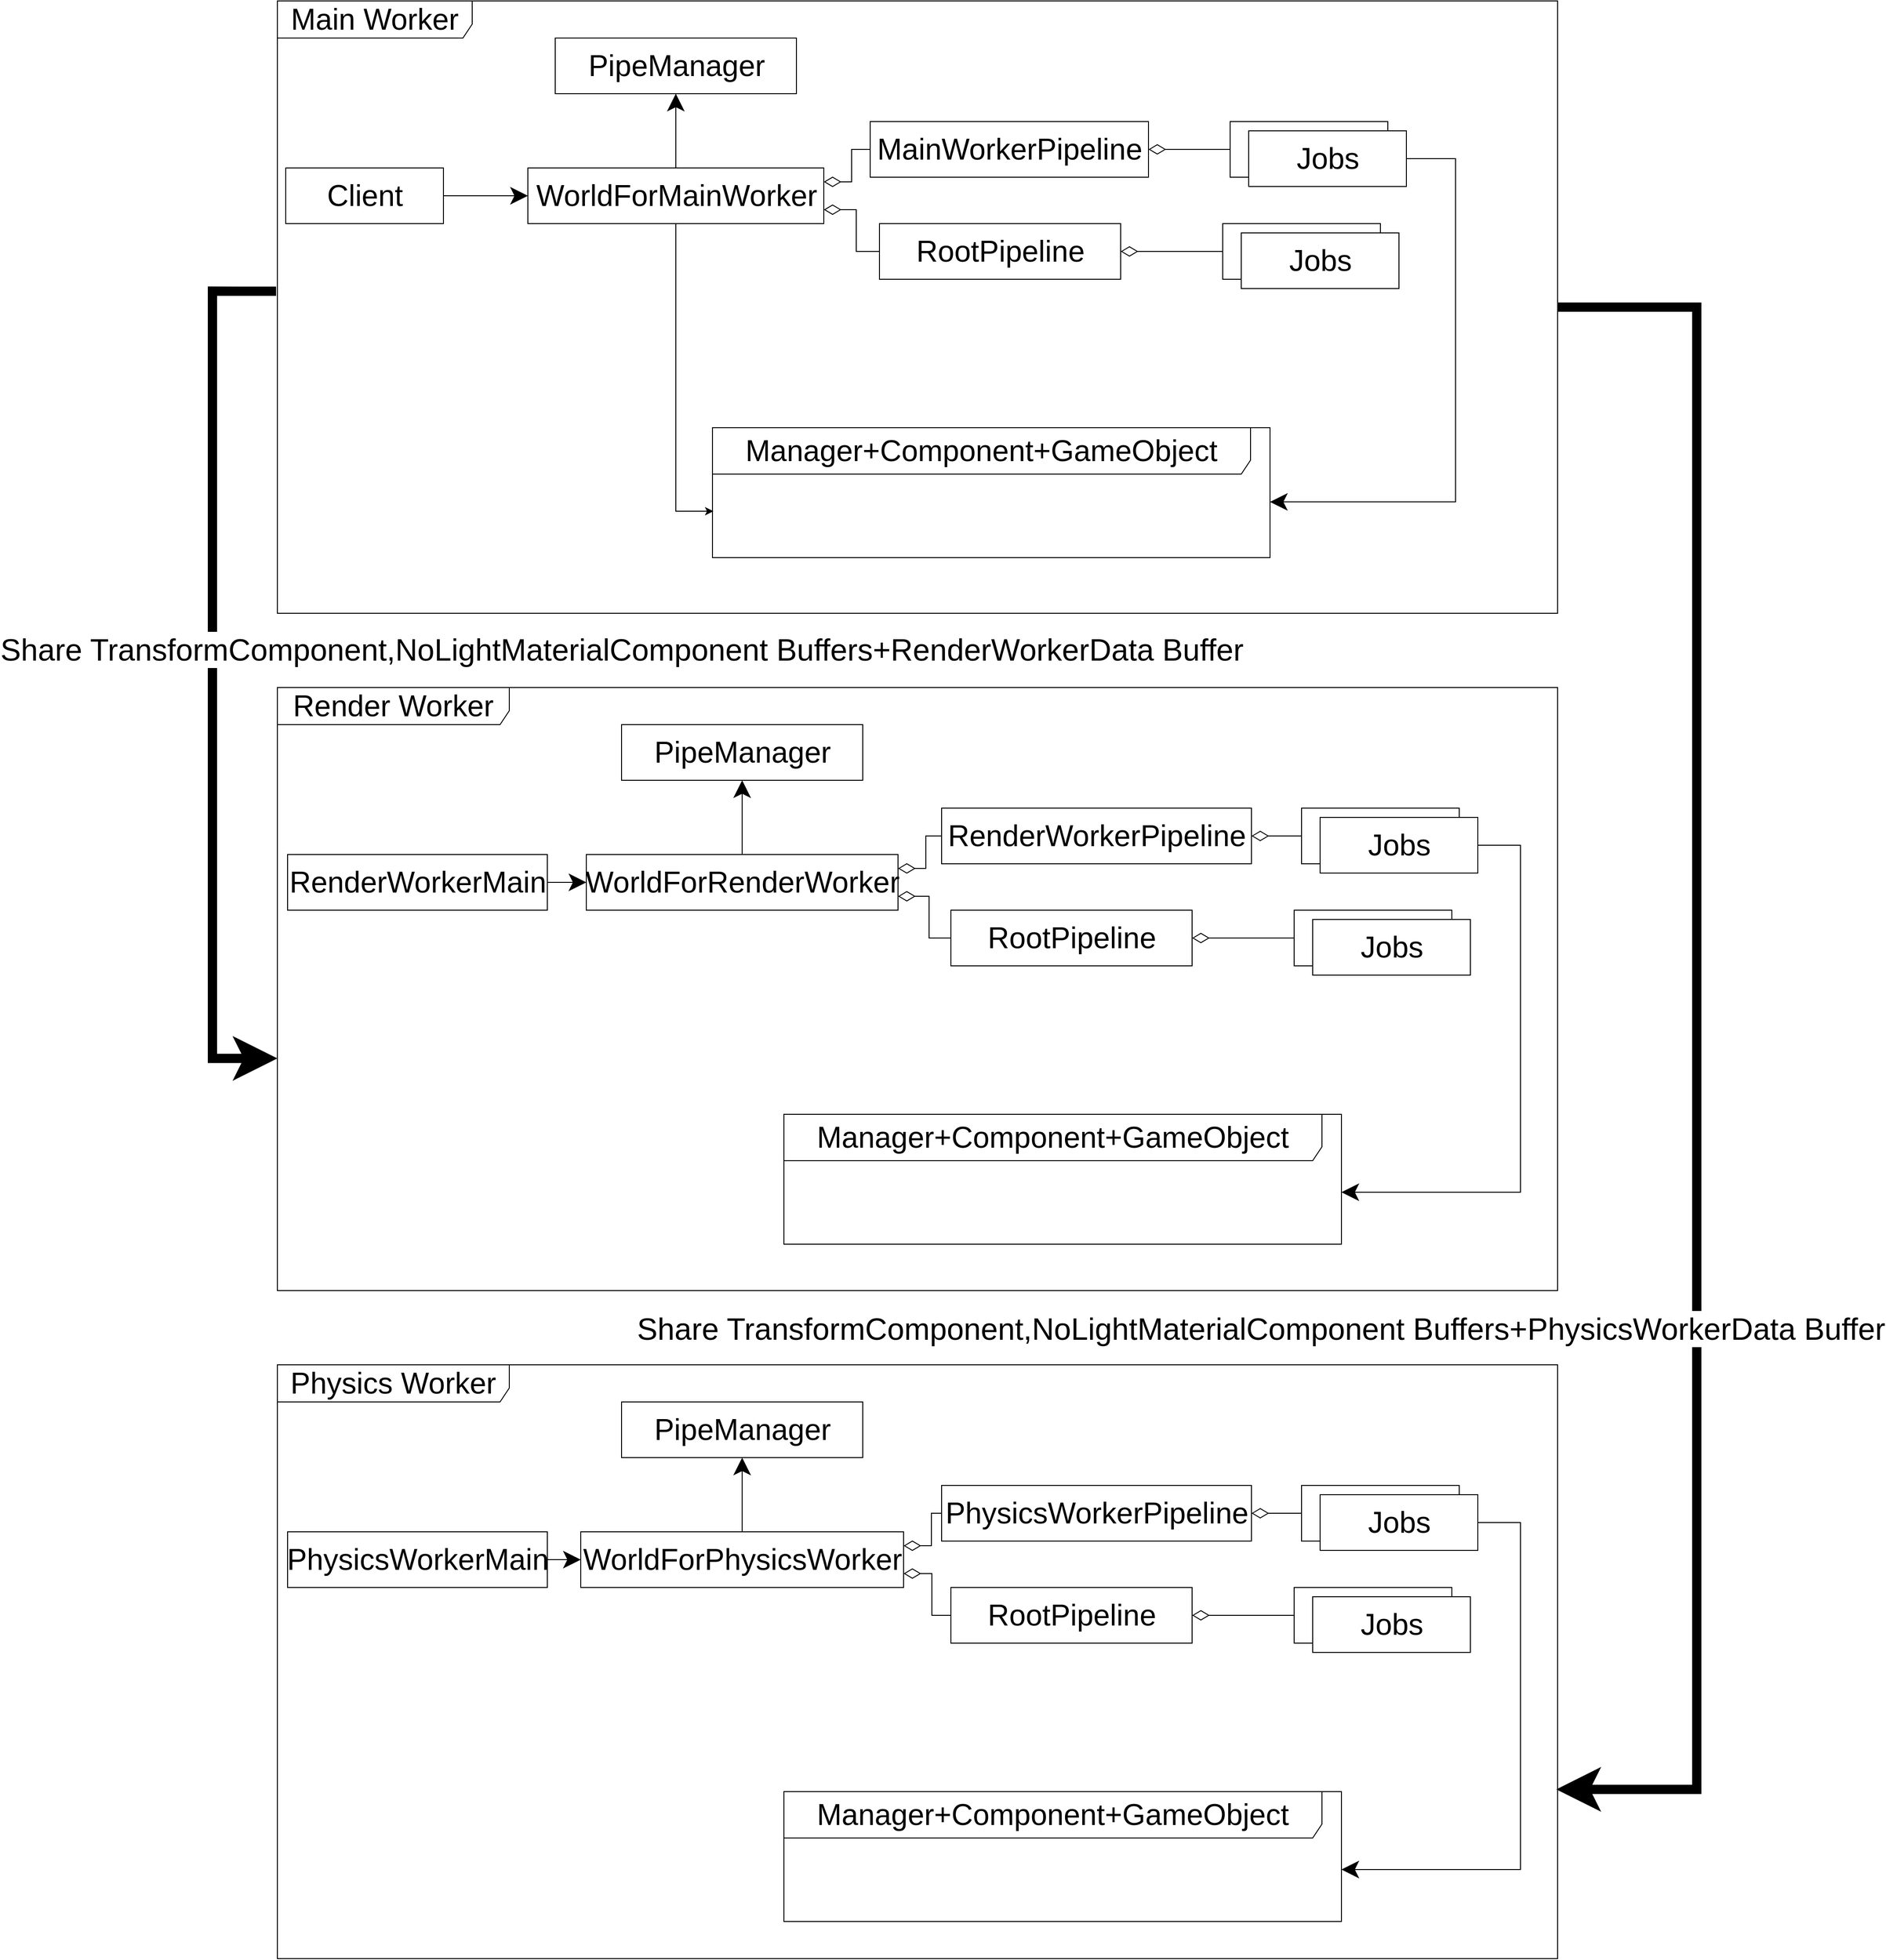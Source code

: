 <mxfile version="14.6.13" type="device"><diagram id="gNtZ61vbs5AuplFTn9C4" name="第 1 页"><mxGraphModel dx="3590" dy="2130" grid="1" gridSize="10" guides="1" tooltips="1" connect="1" arrows="1" fold="1" page="1" pageScale="1" pageWidth="827" pageHeight="1169" math="0" shadow="0"><root><mxCell id="0"/><mxCell id="1" parent="0"/><mxCell id="jbBAQ9Y0l_fKq4F8NEvL-81" style="edgeStyle=orthogonalEdgeStyle;rounded=0;orthogonalLoop=1;jettySize=auto;html=1;entryX=0;entryY=0.615;entryDx=0;entryDy=0;entryPerimeter=0;startSize=16;endSize=16;strokeWidth=10;exitX=-0.001;exitY=0.474;exitDx=0;exitDy=0;exitPerimeter=0;" edge="1" parent="1" source="jbBAQ9Y0l_fKq4F8NEvL-34" target="jbBAQ9Y0l_fKq4F8NEvL-35"><mxGeometry relative="1" as="geometry"><Array as="points"><mxPoint x="-270" y="523"/><mxPoint x="-270" y="1350"/></Array></mxGeometry></mxCell><mxCell id="jbBAQ9Y0l_fKq4F8NEvL-82" value="&lt;span style=&quot;font-size: 33px&quot;&gt;Share TransformComponent,NoLightMaterialComponent Buffers+RenderWorkerData Buffer&lt;/span&gt;" style="edgeLabel;html=1;align=center;verticalAlign=middle;resizable=0;points=[];" vertex="1" connectable="0" parent="jbBAQ9Y0l_fKq4F8NEvL-81"><mxGeometry x="-0.147" y="6" relative="1" as="geometry"><mxPoint x="435" y="43" as="offset"/></mxGeometry></mxCell><mxCell id="jbBAQ9Y0l_fKq4F8NEvL-34" value="Main Worker" style="shape=umlFrame;whiteSpace=wrap;html=1;width=210;height=40;fontSize=32;" vertex="1" parent="1"><mxGeometry x="-200" y="210" width="1380" height="660" as="geometry"/></mxCell><mxCell id="jbBAQ9Y0l_fKq4F8NEvL-1" value="&lt;font style=&quot;font-size: 32px&quot;&gt;Manager+&lt;/font&gt;Component+GameObject" style="shape=umlFrame;whiteSpace=wrap;html=1;width=580;height=50;fontSize=32;" vertex="1" parent="1"><mxGeometry x="269" y="670" width="601" height="140" as="geometry"/></mxCell><mxCell id="jbBAQ9Y0l_fKq4F8NEvL-2" value="" style="edgeStyle=orthogonalEdgeStyle;rounded=0;orthogonalLoop=1;jettySize=auto;html=1;endSize=16;startSize=16;" edge="1" parent="1" source="jbBAQ9Y0l_fKq4F8NEvL-3" target="jbBAQ9Y0l_fKq4F8NEvL-10"><mxGeometry relative="1" as="geometry"/></mxCell><mxCell id="jbBAQ9Y0l_fKq4F8NEvL-3" value="Client" style="html=1;fontSize=32;" vertex="1" parent="1"><mxGeometry x="-191" y="390.0" width="170" height="60" as="geometry"/></mxCell><mxCell id="jbBAQ9Y0l_fKq4F8NEvL-4" value="" style="edgeStyle=orthogonalEdgeStyle;rounded=0;orthogonalLoop=1;jettySize=auto;html=1;endSize=16;startSize=16;" edge="1" parent="1" source="jbBAQ9Y0l_fKq4F8NEvL-10" target="jbBAQ9Y0l_fKq4F8NEvL-11"><mxGeometry relative="1" as="geometry"/></mxCell><mxCell id="jbBAQ9Y0l_fKq4F8NEvL-5" value="" style="edgeStyle=orthogonalEdgeStyle;rounded=0;orthogonalLoop=1;jettySize=auto;html=1;endSize=16;startSize=16;startArrow=diamondThin;startFill=0;endArrow=none;endFill=0;exitX=1;exitY=0.25;exitDx=0;exitDy=0;" edge="1" parent="1" source="jbBAQ9Y0l_fKq4F8NEvL-10" target="jbBAQ9Y0l_fKq4F8NEvL-13"><mxGeometry relative="1" as="geometry"/></mxCell><mxCell id="jbBAQ9Y0l_fKq4F8NEvL-6" value="" style="edgeStyle=orthogonalEdgeStyle;rounded=0;orthogonalLoop=1;jettySize=auto;html=1;endSize=16;startSize=16;startArrow=diamondThin;startFill=0;endArrow=none;endFill=0;exitX=1;exitY=0.75;exitDx=0;exitDy=0;" edge="1" parent="1" source="jbBAQ9Y0l_fKq4F8NEvL-10" target="jbBAQ9Y0l_fKq4F8NEvL-15"><mxGeometry relative="1" as="geometry"><mxPoint x="589" y="480" as="sourcePoint"/></mxGeometry></mxCell><mxCell id="jbBAQ9Y0l_fKq4F8NEvL-33" style="edgeStyle=orthogonalEdgeStyle;rounded=0;orthogonalLoop=1;jettySize=auto;html=1;" edge="1" parent="1" source="jbBAQ9Y0l_fKq4F8NEvL-10"><mxGeometry relative="1" as="geometry"><mxPoint x="270" y="760" as="targetPoint"/><Array as="points"><mxPoint x="230" y="760"/></Array></mxGeometry></mxCell><mxCell id="jbBAQ9Y0l_fKq4F8NEvL-10" value="WorldForMainWorker" style="html=1;fontSize=32;" vertex="1" parent="1"><mxGeometry x="70" y="390" width="319" height="60" as="geometry"/></mxCell><mxCell id="jbBAQ9Y0l_fKq4F8NEvL-11" value="PipeManager" style="html=1;fontSize=32;" vertex="1" parent="1"><mxGeometry x="99.5" y="250" width="260" height="60" as="geometry"/></mxCell><mxCell id="jbBAQ9Y0l_fKq4F8NEvL-12" style="edgeStyle=orthogonalEdgeStyle;rounded=0;orthogonalLoop=1;jettySize=auto;html=1;entryX=0;entryY=0.5;entryDx=0;entryDy=0;startArrow=diamondThin;startFill=0;endArrow=none;endFill=0;startSize=16;endSize=16;" edge="1" parent="1" source="jbBAQ9Y0l_fKq4F8NEvL-13" target="jbBAQ9Y0l_fKq4F8NEvL-28"><mxGeometry relative="1" as="geometry"/></mxCell><mxCell id="jbBAQ9Y0l_fKq4F8NEvL-13" value="MainWorkerPipeline" style="html=1;fontSize=32;" vertex="1" parent="1"><mxGeometry x="439" y="340" width="300" height="60" as="geometry"/></mxCell><mxCell id="jbBAQ9Y0l_fKq4F8NEvL-14" style="edgeStyle=orthogonalEdgeStyle;rounded=0;orthogonalLoop=1;jettySize=auto;html=1;entryX=0;entryY=0.5;entryDx=0;entryDy=0;startArrow=diamondThin;startFill=0;endArrow=none;endFill=0;startSize=16;endSize=16;" edge="1" parent="1" source="jbBAQ9Y0l_fKq4F8NEvL-15" target="jbBAQ9Y0l_fKq4F8NEvL-31"><mxGeometry relative="1" as="geometry"/></mxCell><mxCell id="jbBAQ9Y0l_fKq4F8NEvL-15" value="RootPipeline" style="html=1;fontSize=32;" vertex="1" parent="1"><mxGeometry x="449" y="450" width="260" height="60" as="geometry"/></mxCell><mxCell id="jbBAQ9Y0l_fKq4F8NEvL-27" value="" style="group" vertex="1" connectable="0" parent="1"><mxGeometry x="827" y="340.0" width="190" height="70" as="geometry"/></mxCell><mxCell id="jbBAQ9Y0l_fKq4F8NEvL-28" value="Jobs" style="html=1;fontSize=32;" vertex="1" parent="jbBAQ9Y0l_fKq4F8NEvL-27"><mxGeometry width="170" height="60" as="geometry"/></mxCell><mxCell id="jbBAQ9Y0l_fKq4F8NEvL-29" value="Jobs" style="html=1;fontSize=32;" vertex="1" parent="jbBAQ9Y0l_fKq4F8NEvL-27"><mxGeometry x="20" y="10" width="170" height="60" as="geometry"/></mxCell><mxCell id="jbBAQ9Y0l_fKq4F8NEvL-30" value="" style="group" vertex="1" connectable="0" parent="1"><mxGeometry x="819" y="450.0" width="190" height="70" as="geometry"/></mxCell><mxCell id="jbBAQ9Y0l_fKq4F8NEvL-31" value="Jobs" style="html=1;fontSize=32;" vertex="1" parent="jbBAQ9Y0l_fKq4F8NEvL-30"><mxGeometry width="170" height="60" as="geometry"/></mxCell><mxCell id="jbBAQ9Y0l_fKq4F8NEvL-32" value="Jobs" style="html=1;fontSize=32;" vertex="1" parent="jbBAQ9Y0l_fKq4F8NEvL-30"><mxGeometry x="20" y="10" width="170" height="60" as="geometry"/></mxCell><mxCell id="jbBAQ9Y0l_fKq4F8NEvL-35" value="Render Worker" style="shape=umlFrame;whiteSpace=wrap;html=1;width=250;height=40;fontSize=32;" vertex="1" parent="1"><mxGeometry x="-200" y="950" width="1380" height="650" as="geometry"/></mxCell><mxCell id="jbBAQ9Y0l_fKq4F8NEvL-38" value="&lt;font style=&quot;font-size: 32px&quot;&gt;Manager+&lt;/font&gt;Component+GameObject" style="shape=umlFrame;whiteSpace=wrap;html=1;width=580;height=50;fontSize=32;" vertex="1" parent="1"><mxGeometry x="346" y="1410" width="601" height="140" as="geometry"/></mxCell><mxCell id="jbBAQ9Y0l_fKq4F8NEvL-39" value="" style="edgeStyle=orthogonalEdgeStyle;rounded=0;orthogonalLoop=1;jettySize=auto;html=1;endSize=16;startSize=16;" edge="1" parent="1" source="jbBAQ9Y0l_fKq4F8NEvL-40" target="jbBAQ9Y0l_fKq4F8NEvL-45"><mxGeometry relative="1" as="geometry"/></mxCell><mxCell id="jbBAQ9Y0l_fKq4F8NEvL-40" value="RenderWorkerMain" style="html=1;fontSize=32;" vertex="1" parent="1"><mxGeometry x="-189" y="1130" width="280" height="60" as="geometry"/></mxCell><mxCell id="jbBAQ9Y0l_fKq4F8NEvL-41" value="" style="edgeStyle=orthogonalEdgeStyle;rounded=0;orthogonalLoop=1;jettySize=auto;html=1;endSize=16;startSize=16;" edge="1" parent="1" source="jbBAQ9Y0l_fKq4F8NEvL-45" target="jbBAQ9Y0l_fKq4F8NEvL-46"><mxGeometry relative="1" as="geometry"/></mxCell><mxCell id="jbBAQ9Y0l_fKq4F8NEvL-42" value="" style="edgeStyle=orthogonalEdgeStyle;rounded=0;orthogonalLoop=1;jettySize=auto;html=1;endSize=16;startSize=16;startArrow=diamondThin;startFill=0;endArrow=none;endFill=0;exitX=1;exitY=0.25;exitDx=0;exitDy=0;" edge="1" parent="1" source="jbBAQ9Y0l_fKq4F8NEvL-45" target="jbBAQ9Y0l_fKq4F8NEvL-48"><mxGeometry relative="1" as="geometry"/></mxCell><mxCell id="jbBAQ9Y0l_fKq4F8NEvL-43" value="" style="edgeStyle=orthogonalEdgeStyle;rounded=0;orthogonalLoop=1;jettySize=auto;html=1;endSize=16;startSize=16;startArrow=diamondThin;startFill=0;endArrow=none;endFill=0;exitX=1;exitY=0.75;exitDx=0;exitDy=0;" edge="1" parent="1" source="jbBAQ9Y0l_fKq4F8NEvL-45" target="jbBAQ9Y0l_fKq4F8NEvL-50"><mxGeometry relative="1" as="geometry"><mxPoint x="666" y="1220" as="sourcePoint"/></mxGeometry></mxCell><mxCell id="jbBAQ9Y0l_fKq4F8NEvL-45" value="WorldForRenderWorker" style="html=1;fontSize=32;" vertex="1" parent="1"><mxGeometry x="133" y="1130" width="336" height="60" as="geometry"/></mxCell><mxCell id="jbBAQ9Y0l_fKq4F8NEvL-46" value="PipeManager" style="html=1;fontSize=32;" vertex="1" parent="1"><mxGeometry x="171" y="990" width="260" height="60" as="geometry"/></mxCell><mxCell id="jbBAQ9Y0l_fKq4F8NEvL-47" style="edgeStyle=orthogonalEdgeStyle;rounded=0;orthogonalLoop=1;jettySize=auto;html=1;entryX=0;entryY=0.5;entryDx=0;entryDy=0;startArrow=diamondThin;startFill=0;endArrow=none;endFill=0;startSize=16;endSize=16;" edge="1" parent="1" source="jbBAQ9Y0l_fKq4F8NEvL-48" target="jbBAQ9Y0l_fKq4F8NEvL-52"><mxGeometry relative="1" as="geometry"/></mxCell><mxCell id="jbBAQ9Y0l_fKq4F8NEvL-48" value="RenderWorkerPipeline" style="html=1;fontSize=32;" vertex="1" parent="1"><mxGeometry x="516" y="1080" width="334" height="60" as="geometry"/></mxCell><mxCell id="jbBAQ9Y0l_fKq4F8NEvL-49" style="edgeStyle=orthogonalEdgeStyle;rounded=0;orthogonalLoop=1;jettySize=auto;html=1;entryX=0;entryY=0.5;entryDx=0;entryDy=0;startArrow=diamondThin;startFill=0;endArrow=none;endFill=0;startSize=16;endSize=16;" edge="1" parent="1" source="jbBAQ9Y0l_fKq4F8NEvL-50" target="jbBAQ9Y0l_fKq4F8NEvL-55"><mxGeometry relative="1" as="geometry"/></mxCell><mxCell id="jbBAQ9Y0l_fKq4F8NEvL-50" value="RootPipeline" style="html=1;fontSize=32;" vertex="1" parent="1"><mxGeometry x="526" y="1190" width="260" height="60" as="geometry"/></mxCell><mxCell id="jbBAQ9Y0l_fKq4F8NEvL-51" value="" style="group" vertex="1" connectable="0" parent="1"><mxGeometry x="904" y="1080.0" width="190" height="70" as="geometry"/></mxCell><mxCell id="jbBAQ9Y0l_fKq4F8NEvL-52" value="Jobs" style="html=1;fontSize=32;" vertex="1" parent="jbBAQ9Y0l_fKq4F8NEvL-51"><mxGeometry width="170" height="60" as="geometry"/></mxCell><mxCell id="jbBAQ9Y0l_fKq4F8NEvL-53" value="Jobs" style="html=1;fontSize=32;" vertex="1" parent="jbBAQ9Y0l_fKq4F8NEvL-51"><mxGeometry x="20" y="10" width="170" height="60" as="geometry"/></mxCell><mxCell id="jbBAQ9Y0l_fKq4F8NEvL-54" value="" style="group" vertex="1" connectable="0" parent="1"><mxGeometry x="896" y="1190.0" width="190" height="70" as="geometry"/></mxCell><mxCell id="jbBAQ9Y0l_fKq4F8NEvL-55" value="Jobs" style="html=1;fontSize=32;" vertex="1" parent="jbBAQ9Y0l_fKq4F8NEvL-54"><mxGeometry width="170" height="60" as="geometry"/></mxCell><mxCell id="jbBAQ9Y0l_fKq4F8NEvL-56" value="Jobs" style="html=1;fontSize=32;" vertex="1" parent="jbBAQ9Y0l_fKq4F8NEvL-54"><mxGeometry x="20" y="10" width="170" height="60" as="geometry"/></mxCell><mxCell id="jbBAQ9Y0l_fKq4F8NEvL-57" style="edgeStyle=orthogonalEdgeStyle;rounded=0;orthogonalLoop=1;jettySize=auto;html=1;entryX=1;entryY=0.571;entryDx=0;entryDy=0;entryPerimeter=0;endSize=16;startSize=16;" edge="1" parent="1" source="jbBAQ9Y0l_fKq4F8NEvL-29" target="jbBAQ9Y0l_fKq4F8NEvL-1"><mxGeometry relative="1" as="geometry"><Array as="points"><mxPoint x="1070" y="380"/><mxPoint x="1070" y="750"/></Array></mxGeometry></mxCell><mxCell id="jbBAQ9Y0l_fKq4F8NEvL-58" style="edgeStyle=orthogonalEdgeStyle;rounded=0;orthogonalLoop=1;jettySize=auto;html=1;entryX=1;entryY=0.6;entryDx=0;entryDy=0;entryPerimeter=0;startSize=16;endSize=16;" edge="1" parent="1" source="jbBAQ9Y0l_fKq4F8NEvL-53" target="jbBAQ9Y0l_fKq4F8NEvL-38"><mxGeometry relative="1" as="geometry"><Array as="points"><mxPoint x="1140" y="1120"/><mxPoint x="1140" y="1494"/></Array></mxGeometry></mxCell><mxCell id="jbBAQ9Y0l_fKq4F8NEvL-59" value="Physics Worker" style="shape=umlFrame;whiteSpace=wrap;html=1;width=250;height=40;fontSize=32;" vertex="1" parent="1"><mxGeometry x="-200" y="1680" width="1380" height="640" as="geometry"/></mxCell><mxCell id="jbBAQ9Y0l_fKq4F8NEvL-60" value="&lt;font style=&quot;font-size: 32px&quot;&gt;Manager+&lt;/font&gt;Component+GameObject" style="shape=umlFrame;whiteSpace=wrap;html=1;width=580;height=50;fontSize=32;" vertex="1" parent="1"><mxGeometry x="346" y="2140" width="601" height="140" as="geometry"/></mxCell><mxCell id="jbBAQ9Y0l_fKq4F8NEvL-61" value="" style="edgeStyle=orthogonalEdgeStyle;rounded=0;orthogonalLoop=1;jettySize=auto;html=1;endSize=16;startSize=16;" edge="1" parent="1" source="jbBAQ9Y0l_fKq4F8NEvL-62" target="jbBAQ9Y0l_fKq4F8NEvL-66"><mxGeometry relative="1" as="geometry"/></mxCell><mxCell id="jbBAQ9Y0l_fKq4F8NEvL-62" value="PhysicsWorkerMain" style="html=1;fontSize=32;" vertex="1" parent="1"><mxGeometry x="-189" y="1860" width="280" height="60" as="geometry"/></mxCell><mxCell id="jbBAQ9Y0l_fKq4F8NEvL-63" value="" style="edgeStyle=orthogonalEdgeStyle;rounded=0;orthogonalLoop=1;jettySize=auto;html=1;endSize=16;startSize=16;" edge="1" parent="1" source="jbBAQ9Y0l_fKq4F8NEvL-66" target="jbBAQ9Y0l_fKq4F8NEvL-67"><mxGeometry relative="1" as="geometry"/></mxCell><mxCell id="jbBAQ9Y0l_fKq4F8NEvL-64" value="" style="edgeStyle=orthogonalEdgeStyle;rounded=0;orthogonalLoop=1;jettySize=auto;html=1;endSize=16;startSize=16;startArrow=diamondThin;startFill=0;endArrow=none;endFill=0;exitX=1;exitY=0.25;exitDx=0;exitDy=0;" edge="1" parent="1" source="jbBAQ9Y0l_fKq4F8NEvL-66" target="jbBAQ9Y0l_fKq4F8NEvL-69"><mxGeometry relative="1" as="geometry"/></mxCell><mxCell id="jbBAQ9Y0l_fKq4F8NEvL-65" value="" style="edgeStyle=orthogonalEdgeStyle;rounded=0;orthogonalLoop=1;jettySize=auto;html=1;endSize=16;startSize=16;startArrow=diamondThin;startFill=0;endArrow=none;endFill=0;exitX=1;exitY=0.75;exitDx=0;exitDy=0;" edge="1" parent="1" source="jbBAQ9Y0l_fKq4F8NEvL-66" target="jbBAQ9Y0l_fKq4F8NEvL-71"><mxGeometry relative="1" as="geometry"><mxPoint x="666" y="1950" as="sourcePoint"/></mxGeometry></mxCell><mxCell id="jbBAQ9Y0l_fKq4F8NEvL-66" value="WorldForPhysicsWorker" style="html=1;fontSize=32;" vertex="1" parent="1"><mxGeometry x="127" y="1860" width="348" height="60" as="geometry"/></mxCell><mxCell id="jbBAQ9Y0l_fKq4F8NEvL-67" value="PipeManager" style="html=1;fontSize=32;" vertex="1" parent="1"><mxGeometry x="171" y="1720" width="260" height="60" as="geometry"/></mxCell><mxCell id="jbBAQ9Y0l_fKq4F8NEvL-68" style="edgeStyle=orthogonalEdgeStyle;rounded=0;orthogonalLoop=1;jettySize=auto;html=1;entryX=0;entryY=0.5;entryDx=0;entryDy=0;startArrow=diamondThin;startFill=0;endArrow=none;endFill=0;startSize=16;endSize=16;" edge="1" parent="1" source="jbBAQ9Y0l_fKq4F8NEvL-69" target="jbBAQ9Y0l_fKq4F8NEvL-73"><mxGeometry relative="1" as="geometry"/></mxCell><mxCell id="jbBAQ9Y0l_fKq4F8NEvL-69" value="PhysicsWorkerPipeline" style="html=1;fontSize=32;" vertex="1" parent="1"><mxGeometry x="516" y="1810" width="334" height="60" as="geometry"/></mxCell><mxCell id="jbBAQ9Y0l_fKq4F8NEvL-70" style="edgeStyle=orthogonalEdgeStyle;rounded=0;orthogonalLoop=1;jettySize=auto;html=1;entryX=0;entryY=0.5;entryDx=0;entryDy=0;startArrow=diamondThin;startFill=0;endArrow=none;endFill=0;startSize=16;endSize=16;" edge="1" parent="1" source="jbBAQ9Y0l_fKq4F8NEvL-71" target="jbBAQ9Y0l_fKq4F8NEvL-76"><mxGeometry relative="1" as="geometry"/></mxCell><mxCell id="jbBAQ9Y0l_fKq4F8NEvL-71" value="RootPipeline" style="html=1;fontSize=32;" vertex="1" parent="1"><mxGeometry x="526" y="1920" width="260" height="60" as="geometry"/></mxCell><mxCell id="jbBAQ9Y0l_fKq4F8NEvL-72" value="" style="group" vertex="1" connectable="0" parent="1"><mxGeometry x="904" y="1810" width="190" height="70" as="geometry"/></mxCell><mxCell id="jbBAQ9Y0l_fKq4F8NEvL-73" value="Jobs" style="html=1;fontSize=32;" vertex="1" parent="jbBAQ9Y0l_fKq4F8NEvL-72"><mxGeometry width="170" height="60" as="geometry"/></mxCell><mxCell id="jbBAQ9Y0l_fKq4F8NEvL-74" value="Jobs" style="html=1;fontSize=32;" vertex="1" parent="jbBAQ9Y0l_fKq4F8NEvL-72"><mxGeometry x="20" y="10" width="170" height="60" as="geometry"/></mxCell><mxCell id="jbBAQ9Y0l_fKq4F8NEvL-75" value="" style="group" vertex="1" connectable="0" parent="1"><mxGeometry x="896" y="1920" width="190" height="70" as="geometry"/></mxCell><mxCell id="jbBAQ9Y0l_fKq4F8NEvL-76" value="Jobs" style="html=1;fontSize=32;" vertex="1" parent="jbBAQ9Y0l_fKq4F8NEvL-75"><mxGeometry width="170" height="60" as="geometry"/></mxCell><mxCell id="jbBAQ9Y0l_fKq4F8NEvL-77" value="Jobs" style="html=1;fontSize=32;" vertex="1" parent="jbBAQ9Y0l_fKq4F8NEvL-75"><mxGeometry x="20" y="10" width="170" height="60" as="geometry"/></mxCell><mxCell id="jbBAQ9Y0l_fKq4F8NEvL-78" style="edgeStyle=orthogonalEdgeStyle;rounded=0;orthogonalLoop=1;jettySize=auto;html=1;entryX=1;entryY=0.6;entryDx=0;entryDy=0;entryPerimeter=0;startSize=16;endSize=16;" edge="1" parent="1" source="jbBAQ9Y0l_fKq4F8NEvL-74" target="jbBAQ9Y0l_fKq4F8NEvL-60"><mxGeometry relative="1" as="geometry"><Array as="points"><mxPoint x="1140" y="1850"/><mxPoint x="1140" y="2224"/></Array></mxGeometry></mxCell><mxCell id="jbBAQ9Y0l_fKq4F8NEvL-83" style="edgeStyle=orthogonalEdgeStyle;rounded=0;orthogonalLoop=1;jettySize=auto;html=1;entryX=0.999;entryY=0.715;entryDx=0;entryDy=0;entryPerimeter=0;startSize=16;endSize=16;strokeWidth=10;" edge="1" parent="1" source="jbBAQ9Y0l_fKq4F8NEvL-34" target="jbBAQ9Y0l_fKq4F8NEvL-59"><mxGeometry relative="1" as="geometry"><mxPoint x="1398.62" y="520.0" as="sourcePoint"/><mxPoint x="1400" y="1346.91" as="targetPoint"/><Array as="points"><mxPoint x="1330" y="540"/><mxPoint x="1330" y="2137"/></Array></mxGeometry></mxCell><mxCell id="jbBAQ9Y0l_fKq4F8NEvL-84" value="&lt;span style=&quot;font-size: 33px&quot;&gt;Share TransformComponent,NoLightMaterialComponent Buffers+PhysicsWorkerData Buffer&lt;/span&gt;" style="edgeLabel;html=1;align=center;verticalAlign=middle;resizable=0;points=[];" vertex="1" connectable="0" parent="jbBAQ9Y0l_fKq4F8NEvL-83"><mxGeometry x="-0.147" y="6" relative="1" as="geometry"><mxPoint x="-476" y="441" as="offset"/></mxGeometry></mxCell></root></mxGraphModel></diagram></mxfile>